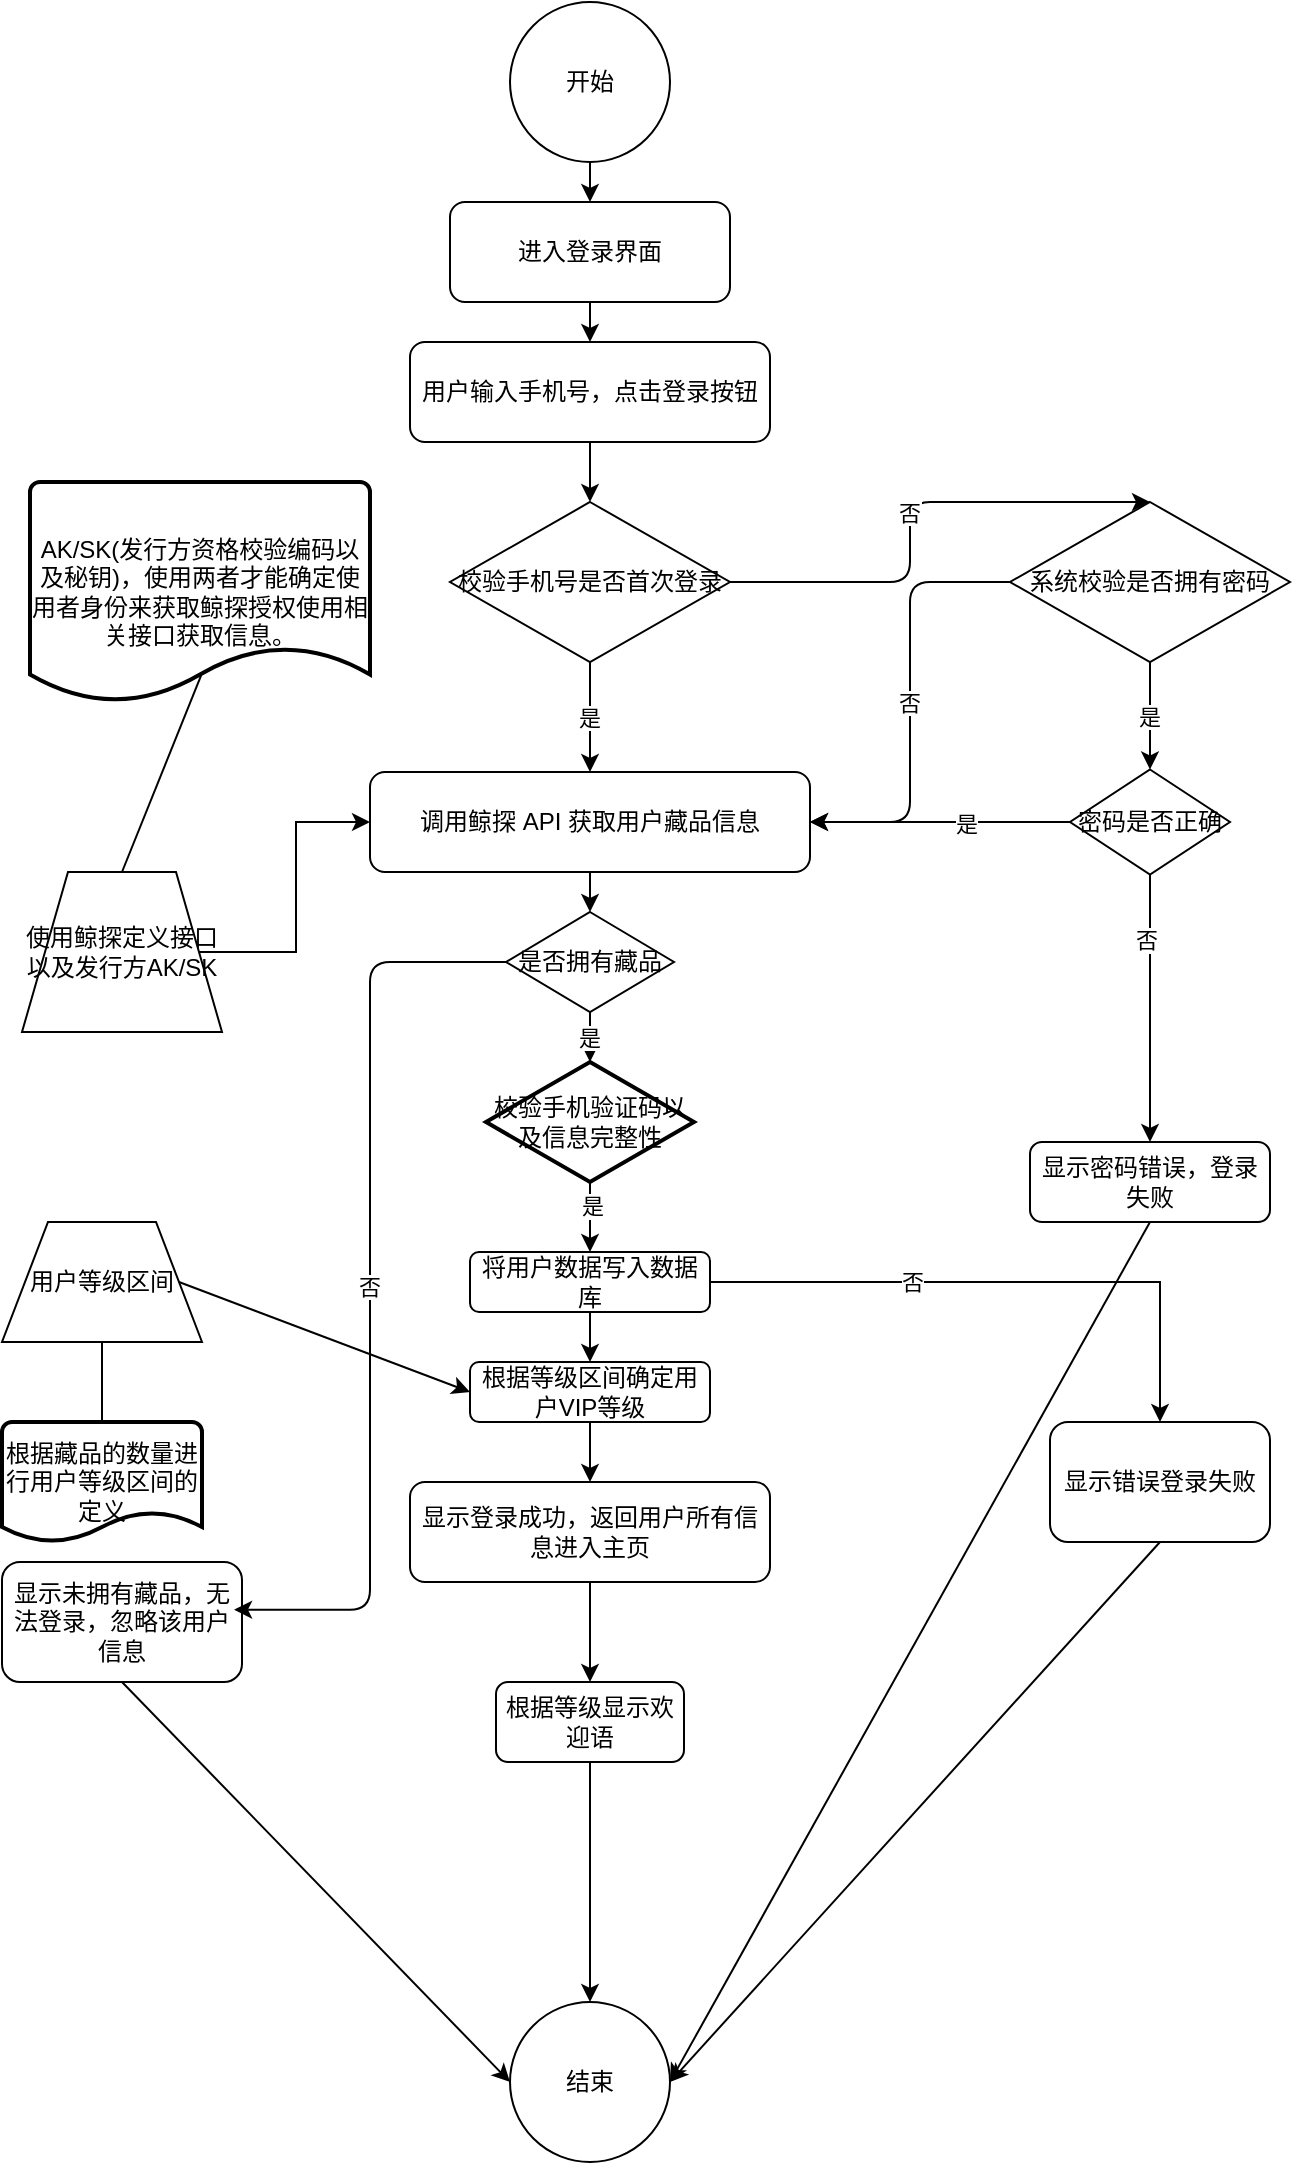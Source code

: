 <mxfile version="26.0.11">
  <diagram name="第 1 页" id="aXCf6BzW8M_fI4Hq0Mss">
    <mxGraphModel dx="1644" dy="861" grid="1" gridSize="10" guides="1" tooltips="1" connect="1" arrows="1" fold="1" page="1" pageScale="1" pageWidth="827" pageHeight="1169" math="0" shadow="0">
      <root>
        <mxCell id="0" />
        <mxCell id="1" parent="0" />
        <mxCell id="ARnbIlMLo6GgX88KTdsv-40" value="开始" style="ellipse;whiteSpace=wrap;html=1;" parent="1" vertex="1">
          <mxGeometry x="344" y="80" width="80" height="80" as="geometry" />
        </mxCell>
        <mxCell id="ARnbIlMLo6GgX88KTdsv-41" value="进入登录界面" style="rounded=1;whiteSpace=wrap;html=1;" parent="1" vertex="1">
          <mxGeometry x="314" y="180" width="140" height="50" as="geometry" />
        </mxCell>
        <mxCell id="ARnbIlMLo6GgX88KTdsv-42" value="用户输入手机号，点击登录按钮" style="rounded=1;whiteSpace=wrap;html=1;" parent="1" vertex="1">
          <mxGeometry x="294" y="250" width="180" height="50" as="geometry" />
        </mxCell>
        <mxCell id="ARnbIlMLo6GgX88KTdsv-43" value="校验手机号是否首次登录" style="rhombus;whiteSpace=wrap;html=1;" parent="1" vertex="1">
          <mxGeometry x="314" y="330" width="140" height="80" as="geometry" />
        </mxCell>
        <mxCell id="ARnbIlMLo6GgX88KTdsv-44" value="是" style="edgeStyle=elbowEdgeStyle;entryX=0.5;entryY=0;entryDx=0;entryDy=0;" parent="1" source="ARnbIlMLo6GgX88KTdsv-43" target="ARnbIlMLo6GgX88KTdsv-46" edge="1">
          <mxGeometry relative="1" as="geometry">
            <mxPoint x="384" y="450" as="targetPoint" />
          </mxGeometry>
        </mxCell>
        <mxCell id="ARnbIlMLo6GgX88KTdsv-46" value="调用鲸探 API 获取用户藏品信息" style="rounded=1;whiteSpace=wrap;html=1;" parent="1" vertex="1">
          <mxGeometry x="274" y="465" width="220" height="50" as="geometry" />
        </mxCell>
        <mxCell id="ARnbIlMLo6GgX88KTdsv-47" value="显示登录成功，返回用户所有信息进入主页" style="rounded=1;whiteSpace=wrap;html=1;" parent="1" vertex="1">
          <mxGeometry x="294" y="820" width="180" height="50" as="geometry" />
        </mxCell>
        <mxCell id="ARnbIlMLo6GgX88KTdsv-48" value="否" style="edgeStyle=elbowEdgeStyle;entryX=0.5;entryY=0;entryDx=0;entryDy=0;exitX=1;exitY=0.5;exitDx=0;exitDy=0;" parent="1" source="ARnbIlMLo6GgX88KTdsv-43" target="ARnbIlMLo6GgX88KTdsv-49" edge="1">
          <mxGeometry relative="1" as="geometry">
            <Array as="points">
              <mxPoint x="544" y="330" />
            </Array>
          </mxGeometry>
        </mxCell>
        <mxCell id="ARnbIlMLo6GgX88KTdsv-49" value="系统校验是否拥有密码" style="rhombus;whiteSpace=wrap;html=1;" parent="1" vertex="1">
          <mxGeometry x="594" y="330" width="140" height="80" as="geometry" />
        </mxCell>
        <mxCell id="ARnbIlMLo6GgX88KTdsv-50" value="是" style="edgeStyle=elbowEdgeStyle;entryX=0.5;entryY=0;entryDx=0;entryDy=0;" parent="1" source="ARnbIlMLo6GgX88KTdsv-49" target="ARnbIlMLo6GgX88KTdsv-60" edge="1">
          <mxGeometry relative="1" as="geometry">
            <mxPoint x="654" y="500" as="targetPoint" />
          </mxGeometry>
        </mxCell>
        <mxCell id="ARnbIlMLo6GgX88KTdsv-51" value="结束" style="ellipse;whiteSpace=wrap;html=1;" parent="1" vertex="1">
          <mxGeometry x="344" y="1080" width="80" height="80" as="geometry" />
        </mxCell>
        <mxCell id="ARnbIlMLo6GgX88KTdsv-52" value="否" style="edgeStyle=elbowEdgeStyle;entryX=1;entryY=0.5;entryDx=0;entryDy=0;" parent="1" source="ARnbIlMLo6GgX88KTdsv-49" target="ARnbIlMLo6GgX88KTdsv-46" edge="1">
          <mxGeometry relative="1" as="geometry">
            <mxPoint x="510" y="550" as="targetPoint" />
          </mxGeometry>
        </mxCell>
        <mxCell id="ARnbIlMLo6GgX88KTdsv-53" parent="1" source="ARnbIlMLo6GgX88KTdsv-40" target="ARnbIlMLo6GgX88KTdsv-41" edge="1">
          <mxGeometry relative="1" as="geometry" />
        </mxCell>
        <mxCell id="ARnbIlMLo6GgX88KTdsv-54" parent="1" source="ARnbIlMLo6GgX88KTdsv-41" target="ARnbIlMLo6GgX88KTdsv-42" edge="1">
          <mxGeometry relative="1" as="geometry" />
        </mxCell>
        <mxCell id="ARnbIlMLo6GgX88KTdsv-55" parent="1" source="ARnbIlMLo6GgX88KTdsv-42" target="ARnbIlMLo6GgX88KTdsv-43" edge="1">
          <mxGeometry relative="1" as="geometry" />
        </mxCell>
        <mxCell id="ARnbIlMLo6GgX88KTdsv-58" style="exitX=0.5;exitY=1;exitDx=0;exitDy=0;entryX=0.5;entryY=0;entryDx=0;entryDy=0;" parent="1" source="OHjfD2tfNT7gJKa3IaDE-17" target="ARnbIlMLo6GgX88KTdsv-51" edge="1">
          <mxGeometry relative="1" as="geometry">
            <mxPoint x="384" y="1010" as="targetPoint" />
          </mxGeometry>
        </mxCell>
        <mxCell id="ARnbIlMLo6GgX88KTdsv-61" style="edgeStyle=orthogonalEdgeStyle;rounded=0;orthogonalLoop=1;jettySize=auto;html=1;exitX=0;exitY=0.5;exitDx=0;exitDy=0;entryX=1;entryY=0.5;entryDx=0;entryDy=0;" parent="1" source="ARnbIlMLo6GgX88KTdsv-60" target="ARnbIlMLo6GgX88KTdsv-46" edge="1">
          <mxGeometry relative="1" as="geometry">
            <mxPoint x="530" y="555" as="targetPoint" />
          </mxGeometry>
        </mxCell>
        <mxCell id="ARnbIlMLo6GgX88KTdsv-62" value="是" style="edgeLabel;html=1;align=center;verticalAlign=middle;resizable=0;points=[];" parent="ARnbIlMLo6GgX88KTdsv-61" vertex="1" connectable="0">
          <mxGeometry x="-0.191" y="1" relative="1" as="geometry">
            <mxPoint as="offset" />
          </mxGeometry>
        </mxCell>
        <mxCell id="ARnbIlMLo6GgX88KTdsv-64" value="" style="edgeStyle=orthogonalEdgeStyle;rounded=0;orthogonalLoop=1;jettySize=auto;html=1;" parent="1" source="ARnbIlMLo6GgX88KTdsv-60" target="ARnbIlMLo6GgX88KTdsv-63" edge="1">
          <mxGeometry relative="1" as="geometry" />
        </mxCell>
        <mxCell id="ARnbIlMLo6GgX88KTdsv-65" value="否" style="edgeLabel;html=1;align=center;verticalAlign=middle;resizable=0;points=[];" parent="ARnbIlMLo6GgX88KTdsv-64" vertex="1" connectable="0">
          <mxGeometry x="-0.519" y="-2" relative="1" as="geometry">
            <mxPoint as="offset" />
          </mxGeometry>
        </mxCell>
        <mxCell id="ARnbIlMLo6GgX88KTdsv-60" value="密码是否正确" style="rhombus;whiteSpace=wrap;html=1;" parent="1" vertex="1">
          <mxGeometry x="624" y="463.75" width="80" height="52.5" as="geometry" />
        </mxCell>
        <mxCell id="ARnbIlMLo6GgX88KTdsv-63" value="显示密码错误，登录失败" style="rounded=1;whiteSpace=wrap;html=1;" parent="1" vertex="1">
          <mxGeometry x="604" y="650" width="120" height="40" as="geometry" />
        </mxCell>
        <mxCell id="ARnbIlMLo6GgX88KTdsv-68" style="exitX=0.5;exitY=1;exitDx=0;exitDy=0;entryX=1;entryY=0.5;entryDx=0;entryDy=0;" parent="1" source="ARnbIlMLo6GgX88KTdsv-63" target="ARnbIlMLo6GgX88KTdsv-51" edge="1">
          <mxGeometry relative="1" as="geometry">
            <mxPoint x="894" y="650" as="sourcePoint" />
            <mxPoint x="1124" y="710" as="targetPoint" />
          </mxGeometry>
        </mxCell>
        <mxCell id="ARnbIlMLo6GgX88KTdsv-70" value="" style="edgeStyle=orthogonalEdgeStyle;rounded=0;orthogonalLoop=1;jettySize=auto;html=1;" parent="1" source="ARnbIlMLo6GgX88KTdsv-69" target="ARnbIlMLo6GgX88KTdsv-46" edge="1">
          <mxGeometry relative="1" as="geometry" />
        </mxCell>
        <mxCell id="ARnbIlMLo6GgX88KTdsv-69" value="使用鲸探定义接口以及发行方AK/SK" style="verticalLabelPosition=middle;verticalAlign=middle;html=1;shape=trapezoid;perimeter=trapezoidPerimeter;whiteSpace=wrap;size=0.23;arcSize=10;flipV=1;labelPosition=center;align=center;direction=west;" parent="1" vertex="1">
          <mxGeometry x="100" y="515" width="100" height="80" as="geometry" />
        </mxCell>
        <mxCell id="ARnbIlMLo6GgX88KTdsv-72" value="AK/SK(发行方资格校验编码以及秘钥)，使用两者才能确定使用者身份来获取鲸探授权使用相关接口获取信息。" style="strokeWidth=2;html=1;shape=mxgraph.flowchart.document2;whiteSpace=wrap;size=0.25;" parent="1" vertex="1">
          <mxGeometry x="104" y="320" width="170" height="110" as="geometry" />
        </mxCell>
        <mxCell id="ARnbIlMLo6GgX88KTdsv-74" value="" style="endArrow=none;html=1;rounded=0;exitX=0.5;exitY=1;exitDx=0;exitDy=0;entryX=0.506;entryY=0.869;entryDx=0;entryDy=0;entryPerimeter=0;" parent="1" source="ARnbIlMLo6GgX88KTdsv-69" target="ARnbIlMLo6GgX88KTdsv-72" edge="1">
          <mxGeometry width="50" height="50" relative="1" as="geometry">
            <mxPoint x="140" y="470" as="sourcePoint" />
            <mxPoint x="190" y="420" as="targetPoint" />
          </mxGeometry>
        </mxCell>
        <mxCell id="OHjfD2tfNT7gJKa3IaDE-16" style="edgeStyle=orthogonalEdgeStyle;rounded=0;orthogonalLoop=1;jettySize=auto;html=1;exitX=0.5;exitY=1;exitDx=0;exitDy=0;entryX=0.5;entryY=0;entryDx=0;entryDy=0;" edge="1" parent="1" source="OHjfD2tfNT7gJKa3IaDE-1" target="ARnbIlMLo6GgX88KTdsv-47">
          <mxGeometry relative="1" as="geometry">
            <mxPoint x="384" y="780" as="targetPoint" />
          </mxGeometry>
        </mxCell>
        <mxCell id="OHjfD2tfNT7gJKa3IaDE-1" value="根据等级区间确定用户VIP等级" style="rounded=1;whiteSpace=wrap;html=1;" vertex="1" parent="1">
          <mxGeometry x="324" y="760" width="120" height="30" as="geometry" />
        </mxCell>
        <mxCell id="OHjfD2tfNT7gJKa3IaDE-2" value="用户等级区间" style="verticalLabelPosition=middle;verticalAlign=middle;html=1;shape=trapezoid;perimeter=trapezoidPerimeter;whiteSpace=wrap;size=0.23;arcSize=10;flipV=1;labelPosition=center;align=center;direction=west;" vertex="1" parent="1">
          <mxGeometry x="90" y="690" width="100" height="60" as="geometry" />
        </mxCell>
        <mxCell id="OHjfD2tfNT7gJKa3IaDE-3" value="" style="endArrow=classic;html=1;rounded=0;exitX=0;exitY=0.5;exitDx=0;exitDy=0;entryX=0;entryY=0.5;entryDx=0;entryDy=0;" edge="1" parent="1" source="OHjfD2tfNT7gJKa3IaDE-2" target="OHjfD2tfNT7gJKa3IaDE-1">
          <mxGeometry width="50" height="50" relative="1" as="geometry">
            <mxPoint x="110" y="770" as="sourcePoint" />
            <mxPoint x="160" y="720" as="targetPoint" />
          </mxGeometry>
        </mxCell>
        <mxCell id="OHjfD2tfNT7gJKa3IaDE-5" value="是否拥有藏品" style="rhombus;whiteSpace=wrap;html=1;" vertex="1" parent="1">
          <mxGeometry x="342" y="535" width="84" height="50" as="geometry" />
        </mxCell>
        <mxCell id="OHjfD2tfNT7gJKa3IaDE-8" value="显示未拥有藏品，无法登录，忽略该用户信息" style="rounded=1;whiteSpace=wrap;html=1;" vertex="1" parent="1">
          <mxGeometry x="90" y="860" width="120" height="60" as="geometry" />
        </mxCell>
        <mxCell id="OHjfD2tfNT7gJKa3IaDE-13" value="否" style="edgeStyle=elbowEdgeStyle;entryX=0.967;entryY=0.397;entryDx=0;entryDy=0;exitX=0;exitY=0.5;exitDx=0;exitDy=0;entryPerimeter=0;" edge="1" parent="1" source="OHjfD2tfNT7gJKa3IaDE-5" target="OHjfD2tfNT7gJKa3IaDE-8">
          <mxGeometry relative="1" as="geometry">
            <mxPoint x="324" y="630" as="sourcePoint" />
            <mxPoint x="224" y="815" as="targetPoint" />
          </mxGeometry>
        </mxCell>
        <mxCell id="OHjfD2tfNT7gJKa3IaDE-15" style="exitX=0.5;exitY=1;exitDx=0;exitDy=0;entryX=0;entryY=0.5;entryDx=0;entryDy=0;" edge="1" parent="1" source="OHjfD2tfNT7gJKa3IaDE-8" target="ARnbIlMLo6GgX88KTdsv-51">
          <mxGeometry relative="1" as="geometry">
            <mxPoint x="140" y="980" as="sourcePoint" />
            <mxPoint x="150" y="1140" as="targetPoint" />
          </mxGeometry>
        </mxCell>
        <mxCell id="OHjfD2tfNT7gJKa3IaDE-17" value="根据等级显示欢迎语" style="rounded=1;whiteSpace=wrap;html=1;" vertex="1" parent="1">
          <mxGeometry x="337" y="920" width="94" height="40" as="geometry" />
        </mxCell>
        <mxCell id="OHjfD2tfNT7gJKa3IaDE-19" value="" style="endArrow=classic;html=1;rounded=0;exitX=0.5;exitY=1;exitDx=0;exitDy=0;entryX=0.5;entryY=0;entryDx=0;entryDy=0;" edge="1" parent="1" source="ARnbIlMLo6GgX88KTdsv-47" target="OHjfD2tfNT7gJKa3IaDE-17">
          <mxGeometry width="50" height="50" relative="1" as="geometry">
            <mxPoint x="370" y="920" as="sourcePoint" />
            <mxPoint x="420" y="870" as="targetPoint" />
          </mxGeometry>
        </mxCell>
        <mxCell id="OHjfD2tfNT7gJKa3IaDE-20" value="根据藏品的数量进行用户等级区间的定义" style="strokeWidth=2;html=1;shape=mxgraph.flowchart.document2;whiteSpace=wrap;size=0.25;" vertex="1" parent="1">
          <mxGeometry x="90" y="790" width="100" height="60" as="geometry" />
        </mxCell>
        <mxCell id="OHjfD2tfNT7gJKa3IaDE-21" value="" style="endArrow=none;html=1;rounded=0;entryX=0.5;entryY=0;entryDx=0;entryDy=0;entryPerimeter=0;exitX=0.5;exitY=0;exitDx=0;exitDy=0;" edge="1" parent="1" source="OHjfD2tfNT7gJKa3IaDE-2" target="OHjfD2tfNT7gJKa3IaDE-20">
          <mxGeometry width="50" height="50" relative="1" as="geometry">
            <mxPoint x="140" y="760" as="sourcePoint" />
            <mxPoint x="150" y="820" as="targetPoint" />
          </mxGeometry>
        </mxCell>
        <mxCell id="OHjfD2tfNT7gJKa3IaDE-39" style="edgeStyle=orthogonalEdgeStyle;rounded=0;orthogonalLoop=1;jettySize=auto;html=1;exitX=0.5;exitY=1;exitDx=0;exitDy=0;entryX=0.5;entryY=0;entryDx=0;entryDy=0;" edge="1" parent="1" source="OHjfD2tfNT7gJKa3IaDE-30" target="OHjfD2tfNT7gJKa3IaDE-1">
          <mxGeometry relative="1" as="geometry" />
        </mxCell>
        <mxCell id="OHjfD2tfNT7gJKa3IaDE-45" style="edgeStyle=orthogonalEdgeStyle;rounded=0;orthogonalLoop=1;jettySize=auto;html=1;exitX=1;exitY=0.5;exitDx=0;exitDy=0;" edge="1" parent="1" source="OHjfD2tfNT7gJKa3IaDE-30" target="OHjfD2tfNT7gJKa3IaDE-43">
          <mxGeometry relative="1" as="geometry" />
        </mxCell>
        <mxCell id="OHjfD2tfNT7gJKa3IaDE-46" value="否" style="edgeLabel;html=1;align=center;verticalAlign=middle;resizable=0;points=[];" vertex="1" connectable="0" parent="OHjfD2tfNT7gJKa3IaDE-45">
          <mxGeometry x="-0.314" relative="1" as="geometry">
            <mxPoint as="offset" />
          </mxGeometry>
        </mxCell>
        <mxCell id="OHjfD2tfNT7gJKa3IaDE-30" value="将用户数据写入数据库" style="rounded=1;whiteSpace=wrap;html=1;" vertex="1" parent="1">
          <mxGeometry x="324" y="705" width="120" height="30" as="geometry" />
        </mxCell>
        <mxCell id="OHjfD2tfNT7gJKa3IaDE-34" value="" style="endArrow=classic;html=1;rounded=0;entryX=0.5;entryY=0;entryDx=0;entryDy=0;exitX=0.5;exitY=1;exitDx=0;exitDy=0;" edge="1" parent="1" source="ARnbIlMLo6GgX88KTdsv-46" target="OHjfD2tfNT7gJKa3IaDE-5">
          <mxGeometry width="50" height="50" relative="1" as="geometry">
            <mxPoint x="390" y="570" as="sourcePoint" />
            <mxPoint x="440" y="520" as="targetPoint" />
          </mxGeometry>
        </mxCell>
        <mxCell id="OHjfD2tfNT7gJKa3IaDE-37" value="是" style="edgeStyle=elbowEdgeStyle;elbow=vertical;exitX=0.5;exitY=1;exitDx=0;exitDy=0;" edge="1" parent="1" source="OHjfD2tfNT7gJKa3IaDE-5" target="OHjfD2tfNT7gJKa3IaDE-35">
          <mxGeometry relative="1" as="geometry">
            <mxPoint x="380" y="590" as="sourcePoint" />
            <mxPoint x="514" y="610" as="targetPoint" />
            <Array as="points" />
          </mxGeometry>
        </mxCell>
        <mxCell id="OHjfD2tfNT7gJKa3IaDE-40" style="edgeStyle=orthogonalEdgeStyle;rounded=0;orthogonalLoop=1;jettySize=auto;html=1;exitX=0.5;exitY=1;exitDx=0;exitDy=0;exitPerimeter=0;" edge="1" parent="1" source="OHjfD2tfNT7gJKa3IaDE-35" target="OHjfD2tfNT7gJKa3IaDE-30">
          <mxGeometry relative="1" as="geometry" />
        </mxCell>
        <mxCell id="OHjfD2tfNT7gJKa3IaDE-42" value="是" style="edgeLabel;html=1;align=center;verticalAlign=middle;resizable=0;points=[];" vertex="1" connectable="0" parent="OHjfD2tfNT7gJKa3IaDE-40">
          <mxGeometry x="-0.252" y="1" relative="1" as="geometry">
            <mxPoint y="-5" as="offset" />
          </mxGeometry>
        </mxCell>
        <mxCell id="OHjfD2tfNT7gJKa3IaDE-35" value="校验手机验证码以及信息完整性" style="strokeWidth=2;html=1;shape=mxgraph.flowchart.decision;whiteSpace=wrap;" vertex="1" parent="1">
          <mxGeometry x="332" y="610" width="104" height="60" as="geometry" />
        </mxCell>
        <mxCell id="OHjfD2tfNT7gJKa3IaDE-43" value="显示错误登录失败" style="rounded=1;whiteSpace=wrap;html=1;" vertex="1" parent="1">
          <mxGeometry x="614" y="790" width="110" height="60" as="geometry" />
        </mxCell>
        <mxCell id="OHjfD2tfNT7gJKa3IaDE-48" value="" style="endArrow=classic;html=1;rounded=0;exitX=0.5;exitY=1;exitDx=0;exitDy=0;entryX=1;entryY=0.5;entryDx=0;entryDy=0;" edge="1" parent="1" source="OHjfD2tfNT7gJKa3IaDE-43" target="ARnbIlMLo6GgX88KTdsv-51">
          <mxGeometry width="50" height="50" relative="1" as="geometry">
            <mxPoint x="550" y="1000" as="sourcePoint" />
            <mxPoint x="710" y="960" as="targetPoint" />
          </mxGeometry>
        </mxCell>
      </root>
    </mxGraphModel>
  </diagram>
</mxfile>
